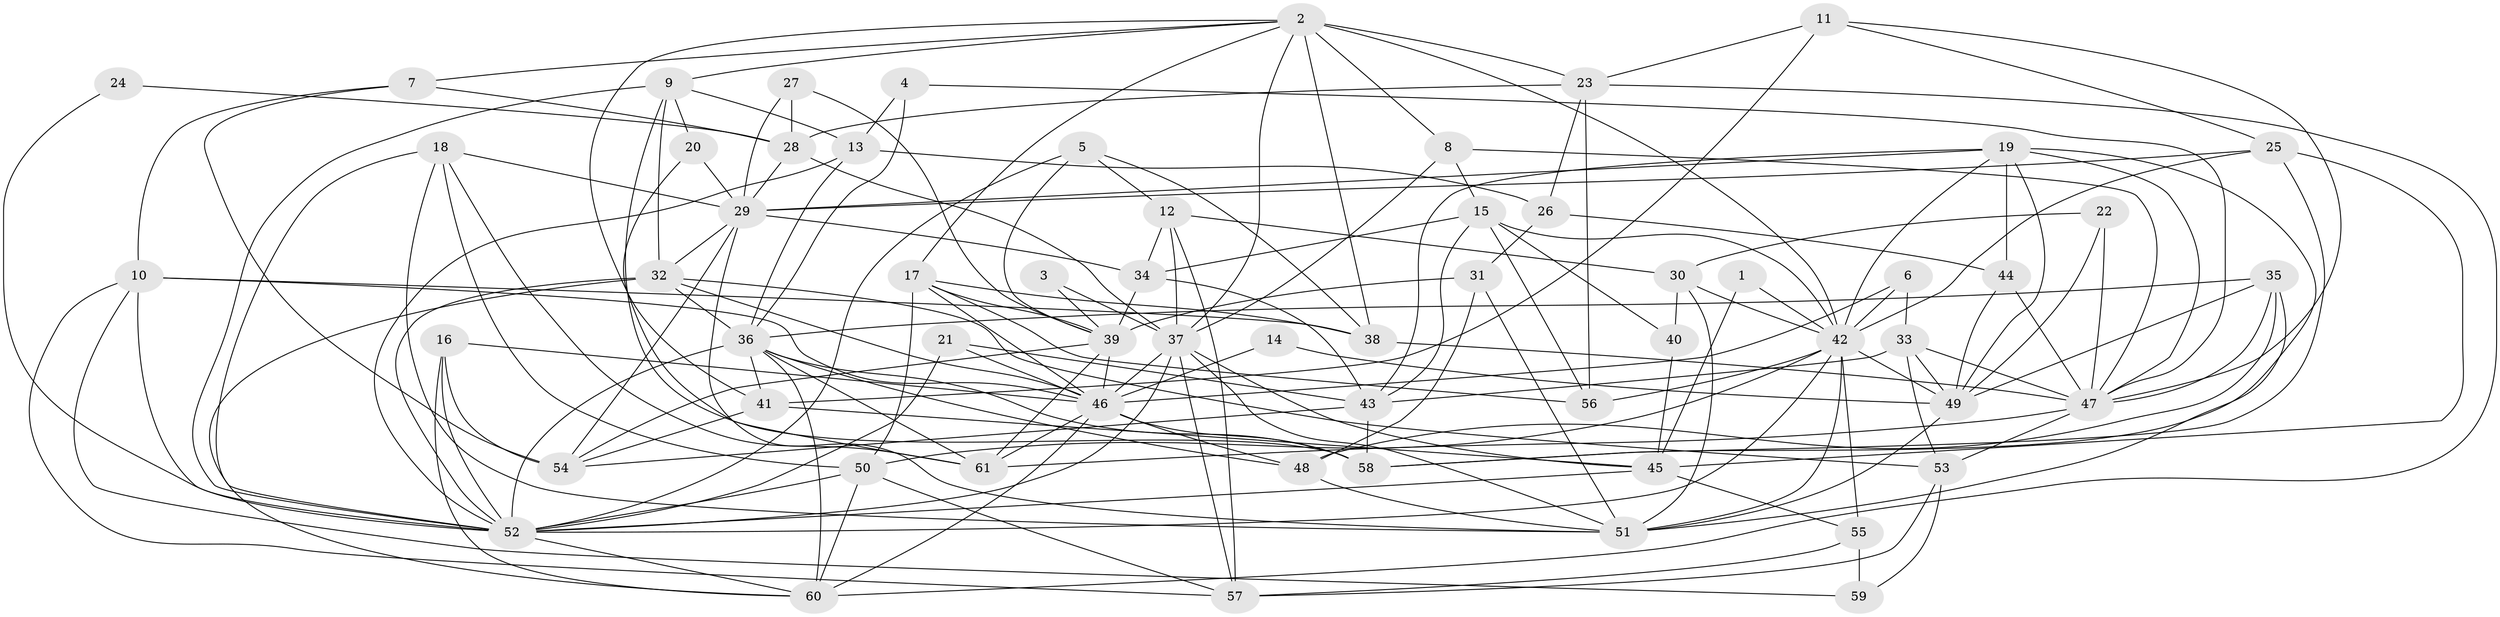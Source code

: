 // original degree distribution, {3: 0.23577235772357724, 4: 0.34959349593495936, 2: 0.13008130081300814, 5: 0.2032520325203252, 6: 0.008130081300813009, 10: 0.008130081300813009, 7: 0.04065040650406504, 8: 0.016260162601626018, 9: 0.008130081300813009}
// Generated by graph-tools (version 1.1) at 2025/46/03/06/25 01:46:56]
// undirected, 61 vertices, 175 edges
graph export_dot {
graph [start="1"]
  node [color=gray90,style=filled];
  1;
  2;
  3;
  4;
  5;
  6;
  7;
  8;
  9;
  10;
  11;
  12;
  13;
  14;
  15;
  16;
  17;
  18;
  19;
  20;
  21;
  22;
  23;
  24;
  25;
  26;
  27;
  28;
  29;
  30;
  31;
  32;
  33;
  34;
  35;
  36;
  37;
  38;
  39;
  40;
  41;
  42;
  43;
  44;
  45;
  46;
  47;
  48;
  49;
  50;
  51;
  52;
  53;
  54;
  55;
  56;
  57;
  58;
  59;
  60;
  61;
  1 -- 42 [weight=1.0];
  1 -- 45 [weight=1.0];
  2 -- 7 [weight=1.0];
  2 -- 8 [weight=1.0];
  2 -- 9 [weight=1.0];
  2 -- 17 [weight=1.0];
  2 -- 23 [weight=1.0];
  2 -- 37 [weight=1.0];
  2 -- 38 [weight=2.0];
  2 -- 41 [weight=1.0];
  2 -- 42 [weight=1.0];
  3 -- 37 [weight=1.0];
  3 -- 39 [weight=1.0];
  4 -- 13 [weight=1.0];
  4 -- 36 [weight=1.0];
  4 -- 47 [weight=1.0];
  5 -- 12 [weight=1.0];
  5 -- 38 [weight=1.0];
  5 -- 39 [weight=1.0];
  5 -- 52 [weight=1.0];
  6 -- 33 [weight=1.0];
  6 -- 42 [weight=1.0];
  6 -- 46 [weight=1.0];
  7 -- 10 [weight=1.0];
  7 -- 28 [weight=1.0];
  7 -- 54 [weight=1.0];
  8 -- 15 [weight=1.0];
  8 -- 37 [weight=1.0];
  8 -- 47 [weight=1.0];
  9 -- 13 [weight=1.0];
  9 -- 20 [weight=1.0];
  9 -- 32 [weight=1.0];
  9 -- 52 [weight=1.0];
  9 -- 58 [weight=1.0];
  10 -- 38 [weight=1.0];
  10 -- 46 [weight=1.0];
  10 -- 52 [weight=1.0];
  10 -- 57 [weight=1.0];
  10 -- 59 [weight=1.0];
  11 -- 23 [weight=1.0];
  11 -- 25 [weight=1.0];
  11 -- 41 [weight=1.0];
  11 -- 47 [weight=1.0];
  12 -- 30 [weight=1.0];
  12 -- 34 [weight=2.0];
  12 -- 37 [weight=1.0];
  12 -- 57 [weight=1.0];
  13 -- 26 [weight=1.0];
  13 -- 36 [weight=1.0];
  13 -- 52 [weight=1.0];
  14 -- 46 [weight=1.0];
  14 -- 49 [weight=1.0];
  15 -- 34 [weight=1.0];
  15 -- 40 [weight=2.0];
  15 -- 42 [weight=1.0];
  15 -- 43 [weight=1.0];
  15 -- 56 [weight=1.0];
  16 -- 46 [weight=1.0];
  16 -- 52 [weight=1.0];
  16 -- 54 [weight=1.0];
  16 -- 60 [weight=1.0];
  17 -- 38 [weight=1.0];
  17 -- 39 [weight=1.0];
  17 -- 46 [weight=1.0];
  17 -- 50 [weight=1.0];
  17 -- 56 [weight=1.0];
  18 -- 29 [weight=1.0];
  18 -- 50 [weight=1.0];
  18 -- 51 [weight=1.0];
  18 -- 52 [weight=1.0];
  18 -- 61 [weight=1.0];
  19 -- 29 [weight=1.0];
  19 -- 42 [weight=1.0];
  19 -- 43 [weight=1.0];
  19 -- 44 [weight=1.0];
  19 -- 47 [weight=1.0];
  19 -- 49 [weight=1.0];
  19 -- 58 [weight=1.0];
  20 -- 29 [weight=1.0];
  20 -- 61 [weight=1.0];
  21 -- 43 [weight=1.0];
  21 -- 46 [weight=1.0];
  21 -- 52 [weight=1.0];
  22 -- 30 [weight=1.0];
  22 -- 47 [weight=1.0];
  22 -- 49 [weight=1.0];
  23 -- 26 [weight=1.0];
  23 -- 28 [weight=1.0];
  23 -- 56 [weight=1.0];
  23 -- 60 [weight=1.0];
  24 -- 28 [weight=1.0];
  24 -- 52 [weight=1.0];
  25 -- 29 [weight=1.0];
  25 -- 42 [weight=1.0];
  25 -- 45 [weight=1.0];
  25 -- 58 [weight=1.0];
  26 -- 31 [weight=1.0];
  26 -- 44 [weight=1.0];
  27 -- 28 [weight=1.0];
  27 -- 29 [weight=1.0];
  27 -- 39 [weight=1.0];
  28 -- 29 [weight=1.0];
  28 -- 37 [weight=1.0];
  29 -- 32 [weight=1.0];
  29 -- 34 [weight=2.0];
  29 -- 51 [weight=1.0];
  29 -- 54 [weight=1.0];
  30 -- 40 [weight=1.0];
  30 -- 42 [weight=1.0];
  30 -- 51 [weight=1.0];
  31 -- 39 [weight=1.0];
  31 -- 48 [weight=1.0];
  31 -- 51 [weight=1.0];
  32 -- 36 [weight=1.0];
  32 -- 46 [weight=1.0];
  32 -- 52 [weight=1.0];
  32 -- 53 [weight=1.0];
  32 -- 60 [weight=1.0];
  33 -- 43 [weight=1.0];
  33 -- 47 [weight=1.0];
  33 -- 49 [weight=1.0];
  33 -- 53 [weight=1.0];
  34 -- 39 [weight=1.0];
  34 -- 43 [weight=1.0];
  35 -- 36 [weight=1.0];
  35 -- 47 [weight=1.0];
  35 -- 48 [weight=1.0];
  35 -- 49 [weight=1.0];
  35 -- 51 [weight=1.0];
  36 -- 41 [weight=2.0];
  36 -- 48 [weight=1.0];
  36 -- 52 [weight=1.0];
  36 -- 58 [weight=1.0];
  36 -- 60 [weight=2.0];
  36 -- 61 [weight=1.0];
  37 -- 45 [weight=1.0];
  37 -- 46 [weight=1.0];
  37 -- 51 [weight=1.0];
  37 -- 52 [weight=1.0];
  37 -- 57 [weight=1.0];
  38 -- 47 [weight=1.0];
  39 -- 46 [weight=1.0];
  39 -- 54 [weight=1.0];
  39 -- 61 [weight=1.0];
  40 -- 45 [weight=1.0];
  41 -- 45 [weight=1.0];
  41 -- 54 [weight=1.0];
  42 -- 49 [weight=1.0];
  42 -- 50 [weight=1.0];
  42 -- 51 [weight=2.0];
  42 -- 52 [weight=1.0];
  42 -- 55 [weight=1.0];
  42 -- 56 [weight=1.0];
  43 -- 54 [weight=1.0];
  43 -- 58 [weight=1.0];
  44 -- 47 [weight=1.0];
  44 -- 49 [weight=1.0];
  45 -- 52 [weight=1.0];
  45 -- 55 [weight=1.0];
  46 -- 48 [weight=2.0];
  46 -- 58 [weight=1.0];
  46 -- 60 [weight=1.0];
  46 -- 61 [weight=1.0];
  47 -- 53 [weight=1.0];
  47 -- 61 [weight=1.0];
  48 -- 51 [weight=1.0];
  49 -- 51 [weight=1.0];
  50 -- 52 [weight=1.0];
  50 -- 57 [weight=1.0];
  50 -- 60 [weight=1.0];
  52 -- 60 [weight=1.0];
  53 -- 57 [weight=1.0];
  53 -- 59 [weight=1.0];
  55 -- 57 [weight=1.0];
  55 -- 59 [weight=1.0];
}
